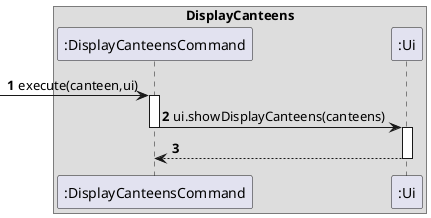@startuml
'https://plantuml.com/sequence-diagram

autonumber
box DisplayCanteens

-> ":DisplayCanteensCommand" : execute(canteen,ui)
activate ":DisplayCanteensCommand"
":DisplayCanteensCommand" -> ":Ui" : ui.showDisplayCanteens(canteens)
deactivate ":DisplayCanteensCommand"
activate ":Ui"
":Ui" --> ":DisplayCanteensCommand"
deactivate ":Ui"

@enduml